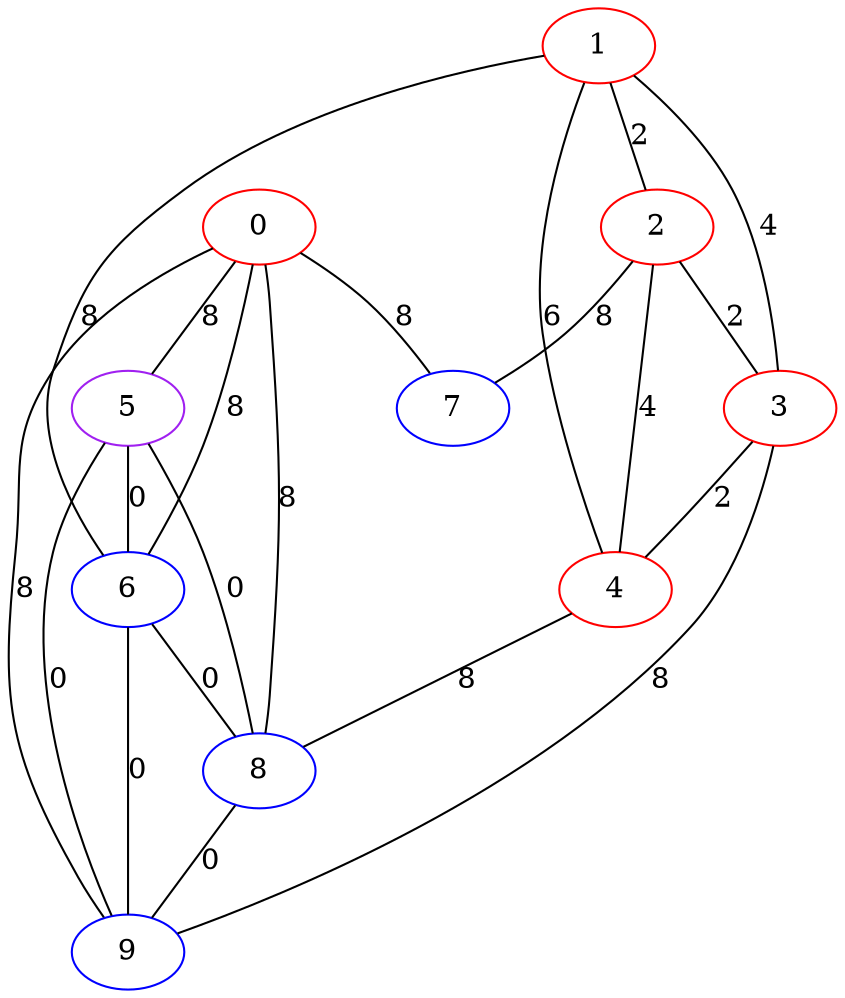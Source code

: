 graph "" {
0 [color=red, weight=1];
1 [color=red, weight=1];
2 [color=red, weight=1];
3 [color=red, weight=1];
4 [color=red, weight=1];
5 [color=purple, weight=4];
6 [color=blue, weight=3];
7 [color=blue, weight=3];
8 [color=blue, weight=3];
9 [color=blue, weight=3];
0 -- 8  [key=0, label=8];
0 -- 9  [key=0, label=8];
0 -- 5  [key=0, label=8];
0 -- 6  [key=0, label=8];
0 -- 7  [key=0, label=8];
1 -- 2  [key=0, label=2];
1 -- 3  [key=0, label=4];
1 -- 4  [key=0, label=6];
1 -- 6  [key=0, label=8];
2 -- 3  [key=0, label=2];
2 -- 4  [key=0, label=4];
2 -- 7  [key=0, label=8];
3 -- 4  [key=0, label=2];
3 -- 9  [key=0, label=8];
4 -- 8  [key=0, label=8];
5 -- 8  [key=0, label=0];
5 -- 9  [key=0, label=0];
5 -- 6  [key=0, label=0];
6 -- 8  [key=0, label=0];
6 -- 9  [key=0, label=0];
8 -- 9  [key=0, label=0];
}

